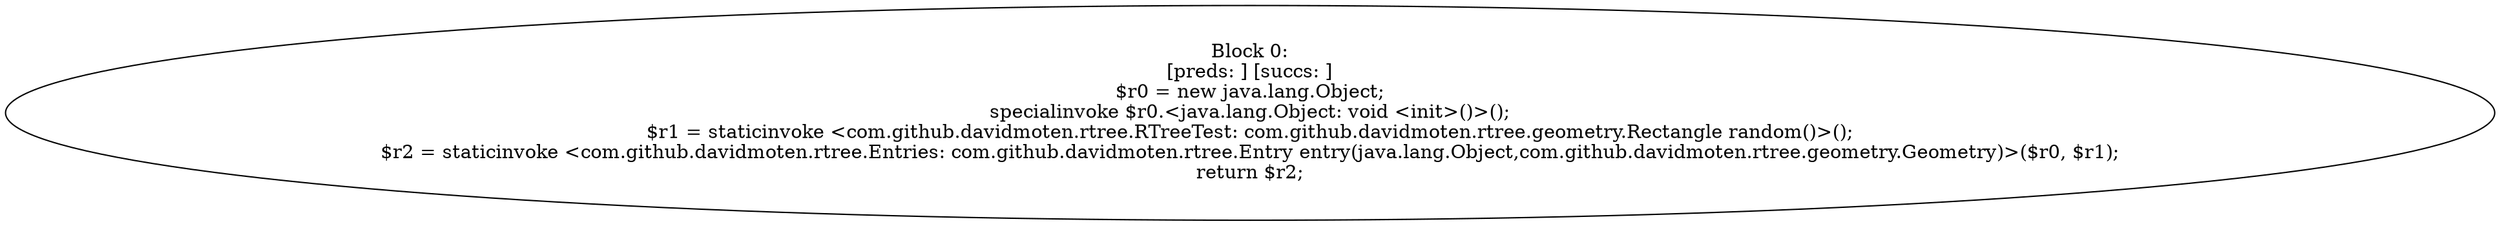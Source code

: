 digraph "unitGraph" {
    "Block 0:
[preds: ] [succs: ]
$r0 = new java.lang.Object;
specialinvoke $r0.<java.lang.Object: void <init>()>();
$r1 = staticinvoke <com.github.davidmoten.rtree.RTreeTest: com.github.davidmoten.rtree.geometry.Rectangle random()>();
$r2 = staticinvoke <com.github.davidmoten.rtree.Entries: com.github.davidmoten.rtree.Entry entry(java.lang.Object,com.github.davidmoten.rtree.geometry.Geometry)>($r0, $r1);
return $r2;
"
}
